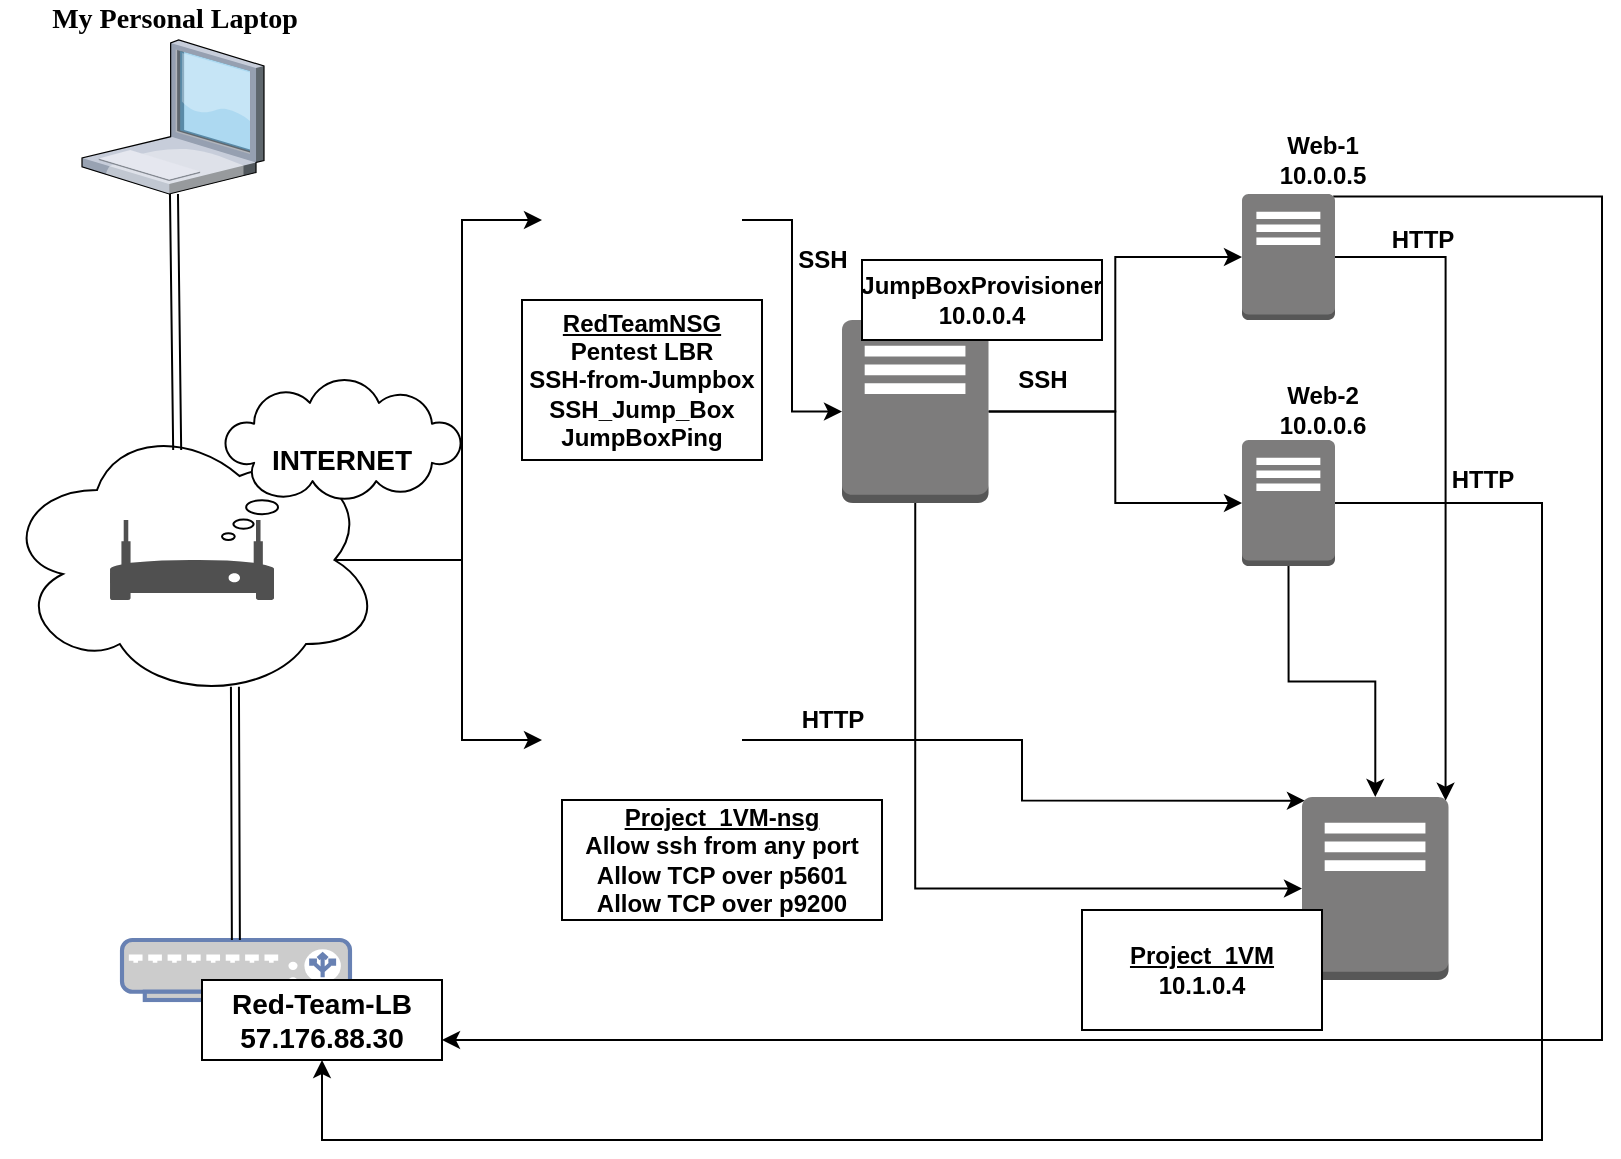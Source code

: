 <mxfile version="14.8.0" type="device"><diagram id="kzIBvRGPa4RVgVbnbZcD" name="Page-1"><mxGraphModel dx="1038" dy="547" grid="1" gridSize="10" guides="1" tooltips="1" connect="1" arrows="1" fold="1" page="1" pageScale="1" pageWidth="850" pageHeight="1100" math="0" shadow="0"><root><mxCell id="0"/><mxCell id="1" parent="0"/><mxCell id="myGusK19GQWVlF6uz_eY-18" style="edgeStyle=orthogonalEdgeStyle;rounded=0;orthogonalLoop=1;jettySize=auto;html=1;exitX=0.875;exitY=0.5;exitDx=0;exitDy=0;exitPerimeter=0;" edge="1" parent="1" source="myGusK19GQWVlF6uz_eY-7" target="myGusK19GQWVlF6uz_eY-19"><mxGeometry relative="1" as="geometry"><mxPoint x="280" y="370" as="targetPoint"/></mxGeometry></mxCell><mxCell id="myGusK19GQWVlF6uz_eY-21" style="edgeStyle=orthogonalEdgeStyle;rounded=0;orthogonalLoop=1;jettySize=auto;html=1;exitX=0.875;exitY=0.5;exitDx=0;exitDy=0;exitPerimeter=0;entryX=0;entryY=0.5;entryDx=0;entryDy=0;" edge="1" parent="1" source="myGusK19GQWVlF6uz_eY-7" target="myGusK19GQWVlF6uz_eY-17"><mxGeometry relative="1" as="geometry"/></mxCell><mxCell id="myGusK19GQWVlF6uz_eY-7" value="" style="ellipse;shape=cloud;whiteSpace=wrap;html=1;" vertex="1" parent="1"><mxGeometry y="220" width="190" height="140" as="geometry"/></mxCell><mxCell id="myGusK19GQWVlF6uz_eY-1" value="" style="verticalLabelPosition=bottom;aspect=fixed;html=1;verticalAlign=top;strokeColor=none;align=center;outlineConnect=0;shape=mxgraph.citrix.laptop_1;" vertex="1" parent="1"><mxGeometry x="40" y="30" width="91" height="77" as="geometry"/></mxCell><mxCell id="myGusK19GQWVlF6uz_eY-2" value="&lt;b&gt;&lt;font face=&quot;Comic Sans MS&quot; style=&quot;font-size: 14px&quot;&gt;My Personal Laptop&lt;/font&gt;&lt;/b&gt;" style="text;html=1;align=center;verticalAlign=middle;resizable=0;points=[];autosize=1;strokeColor=none;rotation=0;" vertex="1" parent="1"><mxGeometry x="10.5" y="10" width="150" height="20" as="geometry"/></mxCell><mxCell id="myGusK19GQWVlF6uz_eY-5" value="" style="shape=link;html=1;entryX=0.461;entryY=0.107;entryDx=0;entryDy=0;entryPerimeter=0;" edge="1" parent="1" source="myGusK19GQWVlF6uz_eY-1" target="myGusK19GQWVlF6uz_eY-7"><mxGeometry width="100" relative="1" as="geometry"><mxPoint x="400" y="210" as="sourcePoint"/><mxPoint x="69" y="230" as="targetPoint"/></mxGeometry></mxCell><mxCell id="myGusK19GQWVlF6uz_eY-6" value="" style="pointerEvents=1;shadow=0;dashed=0;html=1;strokeColor=none;fillColor=#505050;labelPosition=center;verticalLabelPosition=bottom;verticalAlign=top;outlineConnect=0;align=center;shape=mxgraph.office.devices.modem;" vertex="1" parent="1"><mxGeometry x="54" y="270" width="82" height="40" as="geometry"/></mxCell><mxCell id="myGusK19GQWVlF6uz_eY-8" value="&lt;b&gt;&lt;font style=&quot;font-size: 14px&quot;&gt;INTERNET&lt;/font&gt;&lt;/b&gt;" style="whiteSpace=wrap;html=1;shape=mxgraph.basic.cloud_callout" vertex="1" parent="1"><mxGeometry x="110" y="200" width="120" height="80" as="geometry"/></mxCell><mxCell id="myGusK19GQWVlF6uz_eY-10" value="" style="fontColor=#0066CC;verticalAlign=top;verticalLabelPosition=bottom;labelPosition=center;align=center;html=1;outlineConnect=0;fillColor=#CCCCCC;strokeColor=#6881B3;gradientColor=none;gradientDirection=north;strokeWidth=2;shape=mxgraph.networks.load_balancer;" vertex="1" parent="1"><mxGeometry x="60" y="480" width="114" height="30" as="geometry"/></mxCell><mxCell id="myGusK19GQWVlF6uz_eY-11" value="" style="shape=link;html=1;exitX=0.613;exitY=0.953;exitDx=0;exitDy=0;exitPerimeter=0;" edge="1" parent="1" source="myGusK19GQWVlF6uz_eY-7" target="myGusK19GQWVlF6uz_eY-10"><mxGeometry width="100" relative="1" as="geometry"><mxPoint x="400" y="330" as="sourcePoint"/><mxPoint x="95" y="430" as="targetPoint"/></mxGeometry></mxCell><mxCell id="myGusK19GQWVlF6uz_eY-12" value="&lt;b&gt;&lt;font style=&quot;font-size: 14px&quot;&gt;Red-Team-LB&lt;br&gt;57.176.88.30&lt;/font&gt;&lt;/b&gt;" style="whiteSpace=wrap;html=1;" vertex="1" parent="1"><mxGeometry x="100" y="500" width="120" height="40" as="geometry"/></mxCell><mxCell id="myGusK19GQWVlF6uz_eY-13" style="edgeStyle=orthogonalEdgeStyle;rounded=0;orthogonalLoop=1;jettySize=auto;html=1;exitX=0.5;exitY=1;exitDx=0;exitDy=0;" edge="1" parent="1" source="myGusK19GQWVlF6uz_eY-12" target="myGusK19GQWVlF6uz_eY-12"><mxGeometry relative="1" as="geometry"/></mxCell><mxCell id="myGusK19GQWVlF6uz_eY-25" style="edgeStyle=orthogonalEdgeStyle;rounded=0;orthogonalLoop=1;jettySize=auto;html=1;exitX=1;exitY=0.5;exitDx=0;exitDy=0;" edge="1" parent="1" source="myGusK19GQWVlF6uz_eY-17" target="myGusK19GQWVlF6uz_eY-26"><mxGeometry relative="1" as="geometry"><mxPoint x="470" y="240" as="targetPoint"/></mxGeometry></mxCell><mxCell id="myGusK19GQWVlF6uz_eY-17" value="" style="shape=image;html=1;verticalAlign=top;verticalLabelPosition=bottom;labelBackgroundColor=#ffffff;imageAspect=0;aspect=fixed;image=https://cdn0.iconfinder.com/data/icons/small-n-flat/24/678094-shield-128.png" vertex="1" parent="1"><mxGeometry x="270" y="70" width="100" height="100" as="geometry"/></mxCell><mxCell id="myGusK19GQWVlF6uz_eY-32" style="edgeStyle=orthogonalEdgeStyle;rounded=0;orthogonalLoop=1;jettySize=auto;html=1;exitX=1;exitY=0.5;exitDx=0;exitDy=0;entryX=0.02;entryY=0.02;entryDx=0;entryDy=0;entryPerimeter=0;" edge="1" parent="1" source="myGusK19GQWVlF6uz_eY-19" target="myGusK19GQWVlF6uz_eY-30"><mxGeometry relative="1" as="geometry"/></mxCell><mxCell id="myGusK19GQWVlF6uz_eY-19" value="" style="shape=image;html=1;verticalAlign=top;verticalLabelPosition=bottom;labelBackgroundColor=#ffffff;imageAspect=0;aspect=fixed;image=https://cdn0.iconfinder.com/data/icons/small-n-flat/24/678094-shield-128.png" vertex="1" parent="1"><mxGeometry x="270" y="330" width="100" height="100" as="geometry"/></mxCell><mxCell id="myGusK19GQWVlF6uz_eY-23" value="&lt;b&gt;&lt;font style=&quot;font-size: 12px&quot;&gt;&lt;u&gt;RedTeamNSG&lt;/u&gt;&lt;br&gt;Pentest LBR&lt;br&gt;SSH-from-Jumpbox&lt;br&gt;SSH_Jump_Box&lt;br&gt;JumpBoxPing&lt;/font&gt;&lt;/b&gt;" style="whiteSpace=wrap;html=1;" vertex="1" parent="1"><mxGeometry x="260" y="160" width="120" height="80" as="geometry"/></mxCell><mxCell id="myGusK19GQWVlF6uz_eY-24" value="&lt;b&gt;&lt;u&gt;Project_1VM-nsg&lt;/u&gt;&lt;br&gt;Allow ssh from any port&lt;br&gt;Allow TCP over p5601&lt;br&gt;Allow TCP over p9200&lt;/b&gt;" style="whiteSpace=wrap;html=1;" vertex="1" parent="1"><mxGeometry x="280" y="410" width="160" height="60" as="geometry"/></mxCell><mxCell id="myGusK19GQWVlF6uz_eY-31" style="edgeStyle=orthogonalEdgeStyle;rounded=0;orthogonalLoop=1;jettySize=auto;html=1;exitX=0.5;exitY=1;exitDx=0;exitDy=0;exitPerimeter=0;entryX=0;entryY=0.5;entryDx=0;entryDy=0;entryPerimeter=0;" edge="1" parent="1" source="myGusK19GQWVlF6uz_eY-26" target="myGusK19GQWVlF6uz_eY-30"><mxGeometry relative="1" as="geometry"/></mxCell><mxCell id="myGusK19GQWVlF6uz_eY-33" style="edgeStyle=orthogonalEdgeStyle;rounded=0;orthogonalLoop=1;jettySize=auto;html=1;exitX=1;exitY=0.5;exitDx=0;exitDy=0;exitPerimeter=0;entryX=0;entryY=0.5;entryDx=0;entryDy=0;entryPerimeter=0;" edge="1" parent="1" source="myGusK19GQWVlF6uz_eY-26" target="myGusK19GQWVlF6uz_eY-28"><mxGeometry relative="1" as="geometry"/></mxCell><mxCell id="myGusK19GQWVlF6uz_eY-34" style="edgeStyle=orthogonalEdgeStyle;rounded=0;orthogonalLoop=1;jettySize=auto;html=1;exitX=1;exitY=0.5;exitDx=0;exitDy=0;exitPerimeter=0;entryX=0;entryY=0.5;entryDx=0;entryDy=0;entryPerimeter=0;" edge="1" parent="1" source="myGusK19GQWVlF6uz_eY-26" target="myGusK19GQWVlF6uz_eY-29"><mxGeometry relative="1" as="geometry"/></mxCell><mxCell id="myGusK19GQWVlF6uz_eY-26" value="" style="outlineConnect=0;dashed=0;verticalLabelPosition=bottom;verticalAlign=top;align=center;html=1;shape=mxgraph.aws3.traditional_server;fillColor=#7D7C7C;gradientColor=none;" vertex="1" parent="1"><mxGeometry x="420" y="170" width="73.25" height="91.5" as="geometry"/></mxCell><mxCell id="myGusK19GQWVlF6uz_eY-39" style="edgeStyle=orthogonalEdgeStyle;rounded=0;orthogonalLoop=1;jettySize=auto;html=1;exitX=1;exitY=0.5;exitDx=0;exitDy=0;exitPerimeter=0;entryX=0.98;entryY=0.02;entryDx=0;entryDy=0;entryPerimeter=0;" edge="1" parent="1" source="myGusK19GQWVlF6uz_eY-28" target="myGusK19GQWVlF6uz_eY-30"><mxGeometry relative="1" as="geometry"/></mxCell><mxCell id="myGusK19GQWVlF6uz_eY-44" style="edgeStyle=orthogonalEdgeStyle;rounded=0;orthogonalLoop=1;jettySize=auto;html=1;exitX=0.98;exitY=0.02;exitDx=0;exitDy=0;exitPerimeter=0;entryX=1;entryY=0.75;entryDx=0;entryDy=0;" edge="1" parent="1" source="myGusK19GQWVlF6uz_eY-28" target="myGusK19GQWVlF6uz_eY-12"><mxGeometry relative="1" as="geometry"><mxPoint x="818" y="572" as="targetPoint"/><Array as="points"><mxPoint x="800" y="108"/><mxPoint x="800" y="530"/></Array></mxGeometry></mxCell><mxCell id="myGusK19GQWVlF6uz_eY-28" value="" style="outlineConnect=0;dashed=0;verticalLabelPosition=bottom;verticalAlign=top;align=center;html=1;shape=mxgraph.aws3.traditional_server;fillColor=#7D7C7C;gradientColor=none;" vertex="1" parent="1"><mxGeometry x="620" y="107" width="46.5" height="63" as="geometry"/></mxCell><mxCell id="myGusK19GQWVlF6uz_eY-38" style="edgeStyle=orthogonalEdgeStyle;rounded=0;orthogonalLoop=1;jettySize=auto;html=1;exitX=0.5;exitY=1;exitDx=0;exitDy=0;exitPerimeter=0;" edge="1" parent="1" source="myGusK19GQWVlF6uz_eY-29" target="myGusK19GQWVlF6uz_eY-30"><mxGeometry relative="1" as="geometry"/></mxCell><mxCell id="myGusK19GQWVlF6uz_eY-43" style="edgeStyle=orthogonalEdgeStyle;rounded=0;orthogonalLoop=1;jettySize=auto;html=1;exitX=1;exitY=0.5;exitDx=0;exitDy=0;exitPerimeter=0;entryX=0.5;entryY=1;entryDx=0;entryDy=0;" edge="1" parent="1" source="myGusK19GQWVlF6uz_eY-29" target="myGusK19GQWVlF6uz_eY-12"><mxGeometry relative="1" as="geometry"><mxPoint x="340" y="650" as="targetPoint"/><Array as="points"><mxPoint x="770" y="262"/><mxPoint x="770" y="580"/><mxPoint x="160" y="580"/></Array></mxGeometry></mxCell><mxCell id="myGusK19GQWVlF6uz_eY-29" value="" style="outlineConnect=0;dashed=0;verticalLabelPosition=bottom;verticalAlign=top;align=center;html=1;shape=mxgraph.aws3.traditional_server;fillColor=#7D7C7C;gradientColor=none;" vertex="1" parent="1"><mxGeometry x="620" y="230" width="46.5" height="63" as="geometry"/></mxCell><mxCell id="myGusK19GQWVlF6uz_eY-30" value="" style="outlineConnect=0;dashed=0;verticalLabelPosition=bottom;verticalAlign=top;align=center;html=1;shape=mxgraph.aws3.traditional_server;fillColor=#7D7C7C;gradientColor=none;" vertex="1" parent="1"><mxGeometry x="650" y="408.5" width="73.25" height="91.5" as="geometry"/></mxCell><mxCell id="myGusK19GQWVlF6uz_eY-35" value="&lt;b&gt;HTTP&lt;/b&gt;" style="text;html=1;align=center;verticalAlign=middle;resizable=0;points=[];autosize=1;strokeColor=none;" vertex="1" parent="1"><mxGeometry x="390" y="360" width="50" height="20" as="geometry"/></mxCell><mxCell id="myGusK19GQWVlF6uz_eY-36" value="&lt;b&gt;SSH&lt;/b&gt;" style="text;html=1;align=center;verticalAlign=middle;resizable=0;points=[];autosize=1;strokeColor=none;" vertex="1" parent="1"><mxGeometry x="390" y="130" width="40" height="20" as="geometry"/></mxCell><mxCell id="myGusK19GQWVlF6uz_eY-37" value="&lt;b&gt;SSH&lt;/b&gt;" style="text;html=1;align=center;verticalAlign=middle;resizable=0;points=[];autosize=1;strokeColor=none;" vertex="1" parent="1"><mxGeometry x="500" y="190" width="40" height="20" as="geometry"/></mxCell><mxCell id="myGusK19GQWVlF6uz_eY-45" value="&lt;b&gt;JumpBoxProvisioner&lt;br&gt;10.0.0.4&lt;/b&gt;" style="whiteSpace=wrap;html=1;" vertex="1" parent="1"><mxGeometry x="430" y="140" width="120" height="40" as="geometry"/></mxCell><mxCell id="myGusK19GQWVlF6uz_eY-46" value="&lt;b&gt;Web-1&lt;br&gt;10.0.0.5&lt;/b&gt;" style="text;html=1;align=center;verticalAlign=middle;resizable=0;points=[];autosize=1;strokeColor=none;" vertex="1" parent="1"><mxGeometry x="630" y="75" width="60" height="30" as="geometry"/></mxCell><mxCell id="myGusK19GQWVlF6uz_eY-47" value="&lt;b&gt;Web-2&lt;br&gt;10.0.0.6&lt;/b&gt;" style="text;html=1;align=center;verticalAlign=middle;resizable=0;points=[];autosize=1;strokeColor=none;" vertex="1" parent="1"><mxGeometry x="630" y="200" width="60" height="30" as="geometry"/></mxCell><mxCell id="myGusK19GQWVlF6uz_eY-48" value="&lt;b&gt;&lt;u&gt;Project_1VM&lt;br&gt;&lt;/u&gt;10.1.0.4&lt;/b&gt;" style="whiteSpace=wrap;html=1;" vertex="1" parent="1"><mxGeometry x="540" y="465" width="120" height="60" as="geometry"/></mxCell><mxCell id="myGusK19GQWVlF6uz_eY-50" value="&lt;b&gt;HTTP&lt;/b&gt;" style="text;html=1;align=center;verticalAlign=middle;resizable=0;points=[];autosize=1;strokeColor=none;" vertex="1" parent="1"><mxGeometry x="715" y="240" width="50" height="20" as="geometry"/></mxCell><mxCell id="myGusK19GQWVlF6uz_eY-51" value="&lt;b&gt;HTTP&lt;/b&gt;" style="text;html=1;align=center;verticalAlign=middle;resizable=0;points=[];autosize=1;strokeColor=none;" vertex="1" parent="1"><mxGeometry x="685" y="120" width="50" height="20" as="geometry"/></mxCell></root></mxGraphModel></diagram></mxfile>